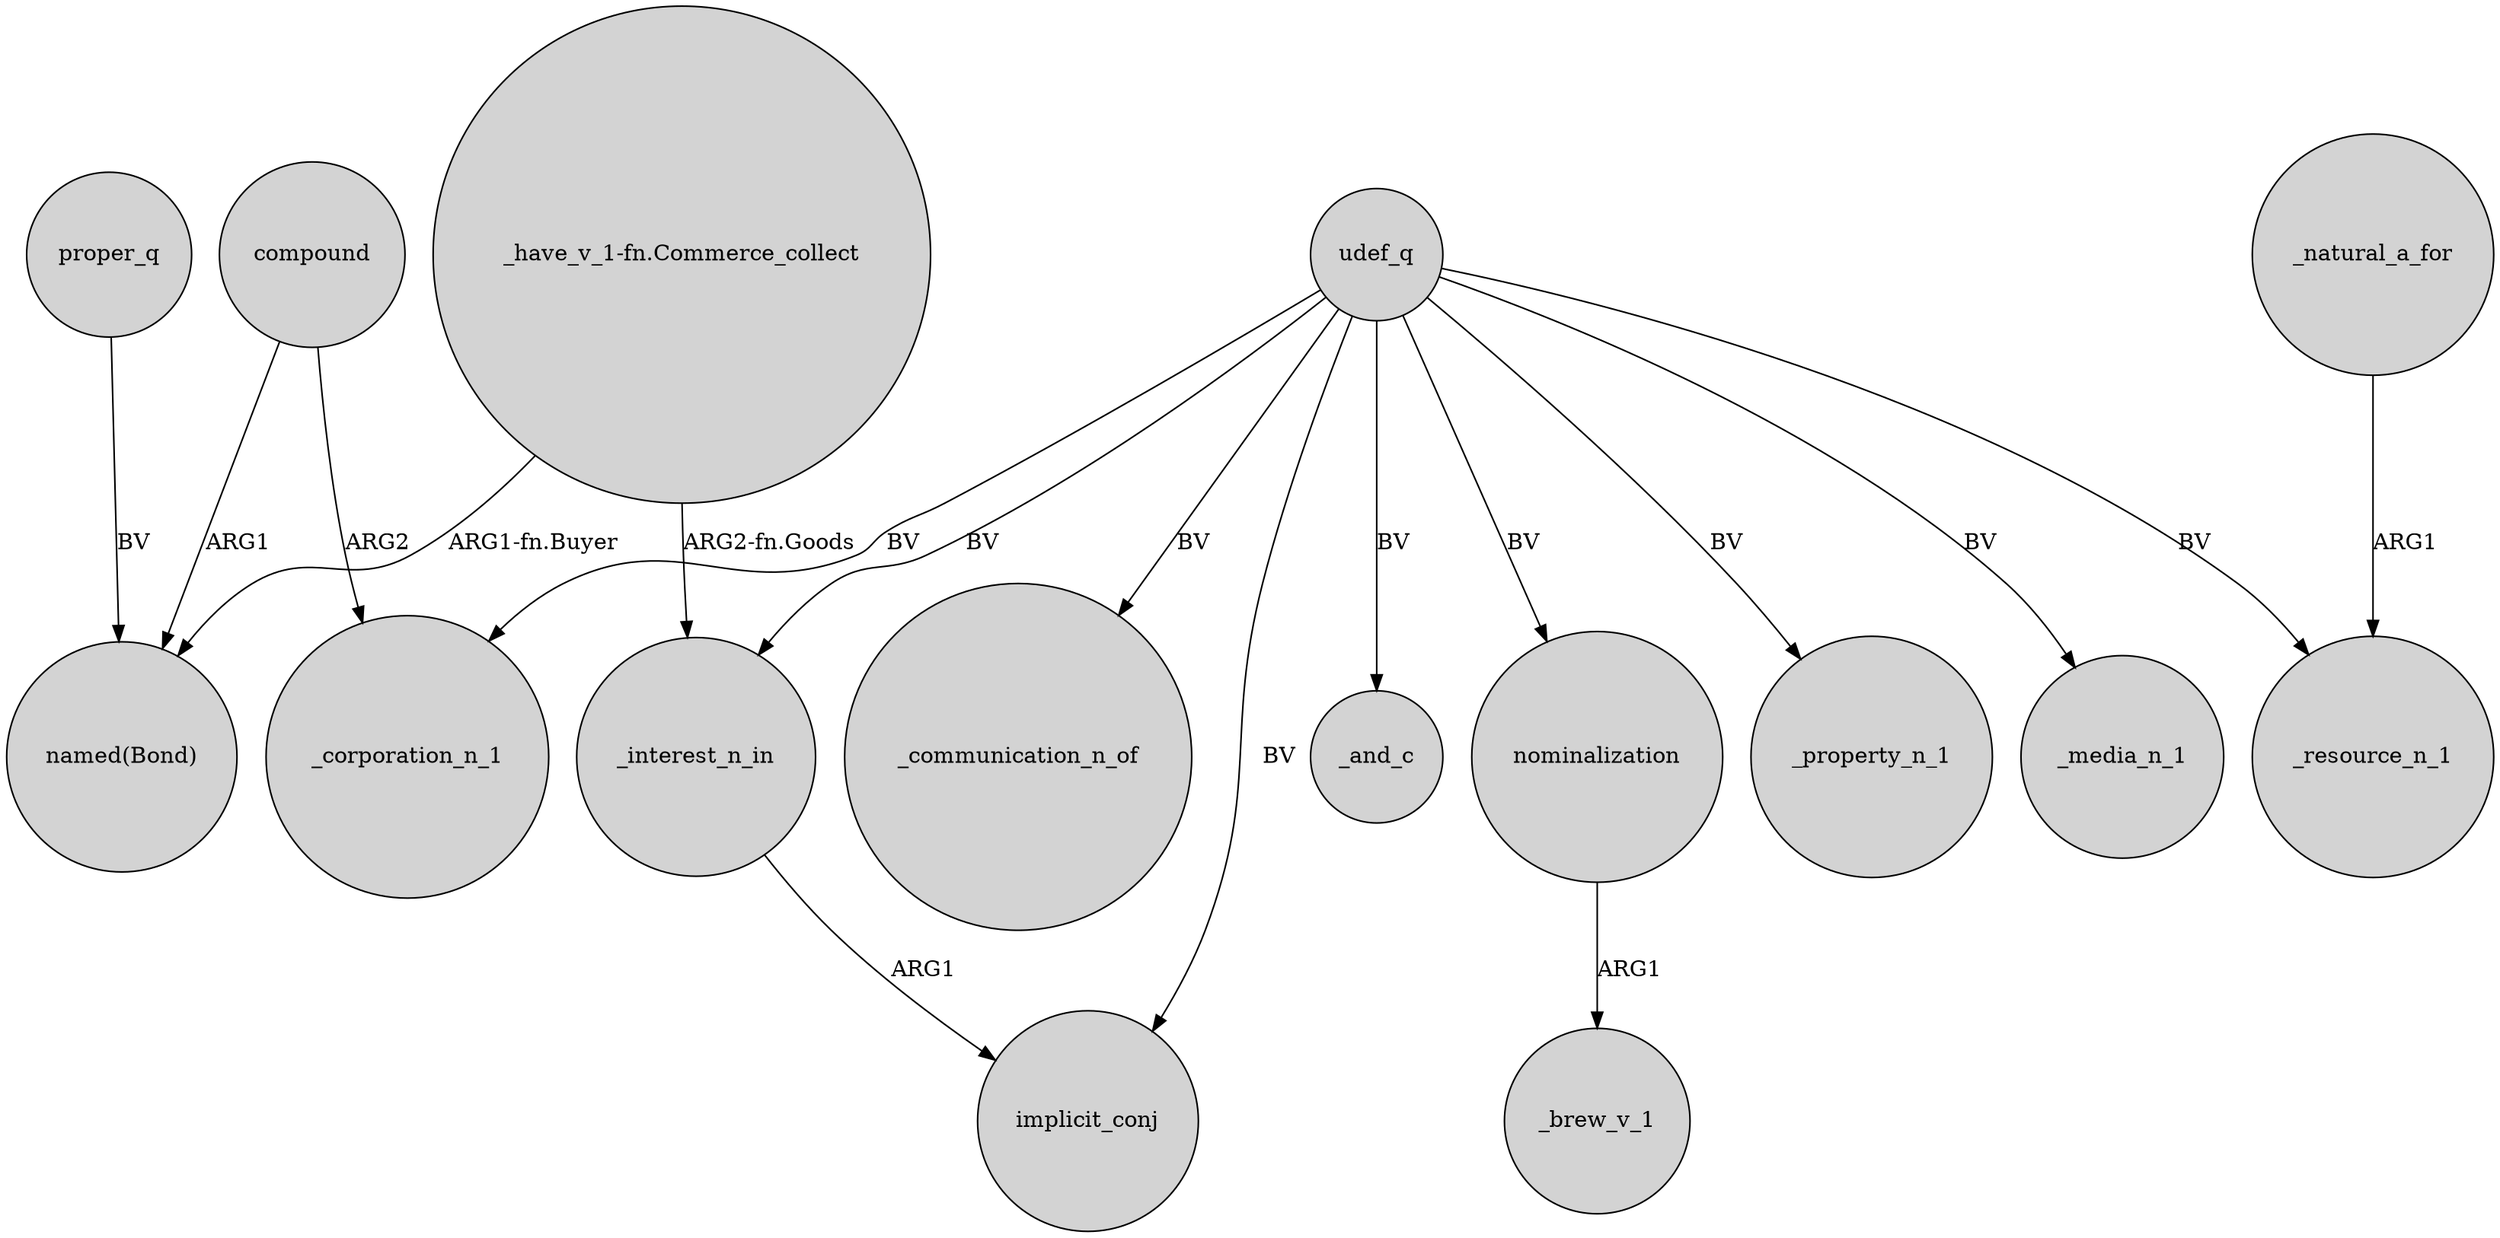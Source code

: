 digraph {
	node [shape=circle style=filled]
	proper_q -> "named(Bond)" [label=BV]
	compound -> "named(Bond)" [label=ARG1]
	udef_q -> _communication_n_of [label=BV]
	udef_q -> _interest_n_in [label=BV]
	udef_q -> _corporation_n_1 [label=BV]
	_interest_n_in -> implicit_conj [label=ARG1]
	compound -> _corporation_n_1 [label=ARG2]
	"_have_v_1-fn.Commerce_collect" -> _interest_n_in [label="ARG2-fn.Goods"]
	udef_q -> _and_c [label=BV]
	udef_q -> _property_n_1 [label=BV]
	udef_q -> _media_n_1 [label=BV]
	udef_q -> nominalization [label=BV]
	nominalization -> _brew_v_1 [label=ARG1]
	udef_q -> implicit_conj [label=BV]
	_natural_a_for -> _resource_n_1 [label=ARG1]
	udef_q -> _resource_n_1 [label=BV]
	"_have_v_1-fn.Commerce_collect" -> "named(Bond)" [label="ARG1-fn.Buyer"]
}
